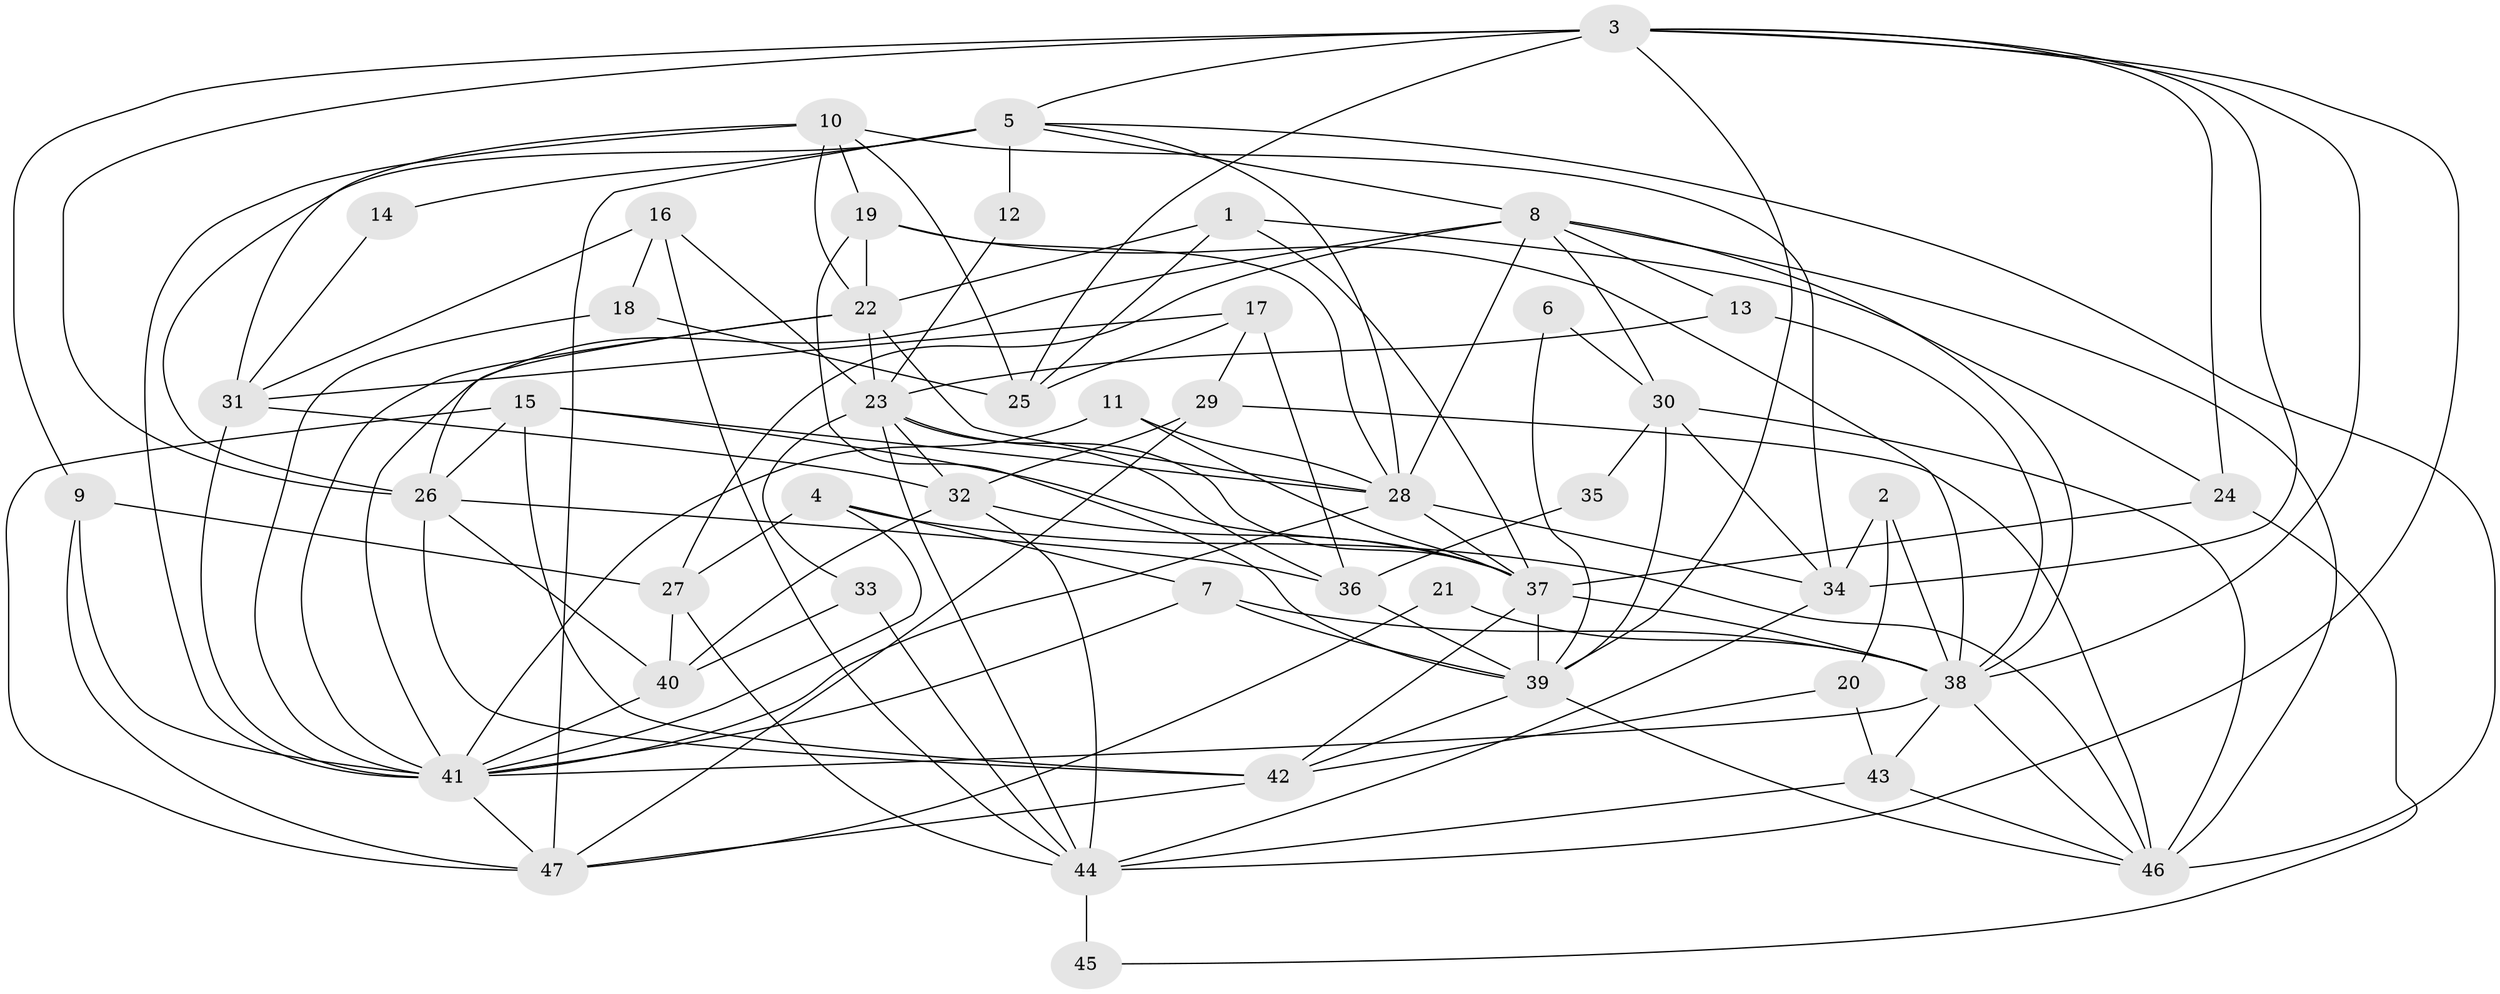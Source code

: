 // original degree distribution, {3: 0.2903225806451613, 6: 0.0967741935483871, 5: 0.17204301075268819, 4: 0.26881720430107525, 2: 0.12903225806451613, 9: 0.021505376344086023, 8: 0.010752688172043012, 7: 0.010752688172043012}
// Generated by graph-tools (version 1.1) at 2025/26/03/09/25 03:26:17]
// undirected, 47 vertices, 128 edges
graph export_dot {
graph [start="1"]
  node [color=gray90,style=filled];
  1;
  2;
  3;
  4;
  5;
  6;
  7;
  8;
  9;
  10;
  11;
  12;
  13;
  14;
  15;
  16;
  17;
  18;
  19;
  20;
  21;
  22;
  23;
  24;
  25;
  26;
  27;
  28;
  29;
  30;
  31;
  32;
  33;
  34;
  35;
  36;
  37;
  38;
  39;
  40;
  41;
  42;
  43;
  44;
  45;
  46;
  47;
  1 -- 22 [weight=1.0];
  1 -- 24 [weight=1.0];
  1 -- 25 [weight=1.0];
  1 -- 37 [weight=1.0];
  2 -- 20 [weight=1.0];
  2 -- 34 [weight=1.0];
  2 -- 38 [weight=1.0];
  3 -- 5 [weight=1.0];
  3 -- 9 [weight=2.0];
  3 -- 24 [weight=1.0];
  3 -- 25 [weight=1.0];
  3 -- 26 [weight=1.0];
  3 -- 34 [weight=1.0];
  3 -- 38 [weight=1.0];
  3 -- 39 [weight=1.0];
  3 -- 44 [weight=1.0];
  4 -- 7 [weight=1.0];
  4 -- 27 [weight=1.0];
  4 -- 41 [weight=1.0];
  4 -- 46 [weight=1.0];
  5 -- 8 [weight=1.0];
  5 -- 12 [weight=1.0];
  5 -- 14 [weight=1.0];
  5 -- 26 [weight=1.0];
  5 -- 28 [weight=1.0];
  5 -- 46 [weight=1.0];
  5 -- 47 [weight=1.0];
  6 -- 30 [weight=1.0];
  6 -- 39 [weight=1.0];
  7 -- 38 [weight=1.0];
  7 -- 39 [weight=1.0];
  7 -- 41 [weight=1.0];
  8 -- 13 [weight=1.0];
  8 -- 27 [weight=1.0];
  8 -- 28 [weight=1.0];
  8 -- 30 [weight=1.0];
  8 -- 38 [weight=1.0];
  8 -- 41 [weight=1.0];
  8 -- 46 [weight=1.0];
  9 -- 27 [weight=1.0];
  9 -- 41 [weight=1.0];
  9 -- 47 [weight=1.0];
  10 -- 19 [weight=1.0];
  10 -- 22 [weight=1.0];
  10 -- 25 [weight=1.0];
  10 -- 31 [weight=1.0];
  10 -- 34 [weight=1.0];
  10 -- 41 [weight=1.0];
  11 -- 28 [weight=1.0];
  11 -- 37 [weight=1.0];
  11 -- 41 [weight=1.0];
  12 -- 23 [weight=1.0];
  13 -- 23 [weight=1.0];
  13 -- 38 [weight=1.0];
  14 -- 31 [weight=1.0];
  15 -- 26 [weight=1.0];
  15 -- 28 [weight=1.0];
  15 -- 37 [weight=1.0];
  15 -- 42 [weight=1.0];
  15 -- 47 [weight=1.0];
  16 -- 18 [weight=1.0];
  16 -- 23 [weight=1.0];
  16 -- 31 [weight=1.0];
  16 -- 44 [weight=1.0];
  17 -- 25 [weight=1.0];
  17 -- 29 [weight=1.0];
  17 -- 31 [weight=2.0];
  17 -- 36 [weight=1.0];
  18 -- 25 [weight=1.0];
  18 -- 41 [weight=1.0];
  19 -- 22 [weight=1.0];
  19 -- 28 [weight=1.0];
  19 -- 38 [weight=1.0];
  19 -- 39 [weight=1.0];
  20 -- 42 [weight=2.0];
  20 -- 43 [weight=1.0];
  21 -- 38 [weight=1.0];
  21 -- 47 [weight=1.0];
  22 -- 23 [weight=1.0];
  22 -- 26 [weight=1.0];
  22 -- 28 [weight=1.0];
  22 -- 41 [weight=1.0];
  23 -- 32 [weight=1.0];
  23 -- 33 [weight=1.0];
  23 -- 36 [weight=1.0];
  23 -- 37 [weight=1.0];
  23 -- 44 [weight=1.0];
  24 -- 37 [weight=2.0];
  24 -- 45 [weight=1.0];
  26 -- 36 [weight=1.0];
  26 -- 40 [weight=1.0];
  26 -- 42 [weight=2.0];
  27 -- 40 [weight=1.0];
  27 -- 44 [weight=1.0];
  28 -- 34 [weight=1.0];
  28 -- 37 [weight=1.0];
  28 -- 41 [weight=1.0];
  29 -- 32 [weight=1.0];
  29 -- 46 [weight=1.0];
  29 -- 47 [weight=1.0];
  30 -- 34 [weight=1.0];
  30 -- 35 [weight=1.0];
  30 -- 39 [weight=1.0];
  30 -- 46 [weight=2.0];
  31 -- 32 [weight=1.0];
  31 -- 41 [weight=1.0];
  32 -- 37 [weight=1.0];
  32 -- 40 [weight=1.0];
  32 -- 44 [weight=1.0];
  33 -- 40 [weight=1.0];
  33 -- 44 [weight=2.0];
  34 -- 44 [weight=1.0];
  35 -- 36 [weight=1.0];
  36 -- 39 [weight=1.0];
  37 -- 38 [weight=1.0];
  37 -- 39 [weight=2.0];
  37 -- 42 [weight=1.0];
  38 -- 41 [weight=1.0];
  38 -- 43 [weight=1.0];
  38 -- 46 [weight=1.0];
  39 -- 42 [weight=1.0];
  39 -- 46 [weight=1.0];
  40 -- 41 [weight=1.0];
  41 -- 47 [weight=1.0];
  42 -- 47 [weight=1.0];
  43 -- 44 [weight=1.0];
  43 -- 46 [weight=1.0];
  44 -- 45 [weight=2.0];
}
